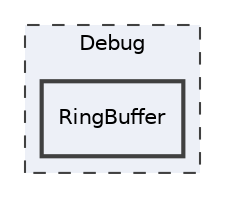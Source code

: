 digraph "Debug/RingBuffer"
{
 // LATEX_PDF_SIZE
  edge [fontname="Helvetica",fontsize="10",labelfontname="Helvetica",labelfontsize="10"];
  node [fontname="Helvetica",fontsize="10",shape=record];
  compound=true
  subgraph clusterdir_faa8bedbcbaa373d57b77d9219afda20 {
    graph [ bgcolor="#edf0f7", pencolor="grey25", style="filled,dashed,", label="Debug", fontname="Helvetica", fontsize="10", URL="dir_faa8bedbcbaa373d57b77d9219afda20.html"]
  dir_a31d00842c122630047c5d58b1b439b9 [shape=box, label="RingBuffer", style="filled,bold,", fillcolor="#edf0f7", color="grey25", URL="dir_a31d00842c122630047c5d58b1b439b9.html"];
  }
}
